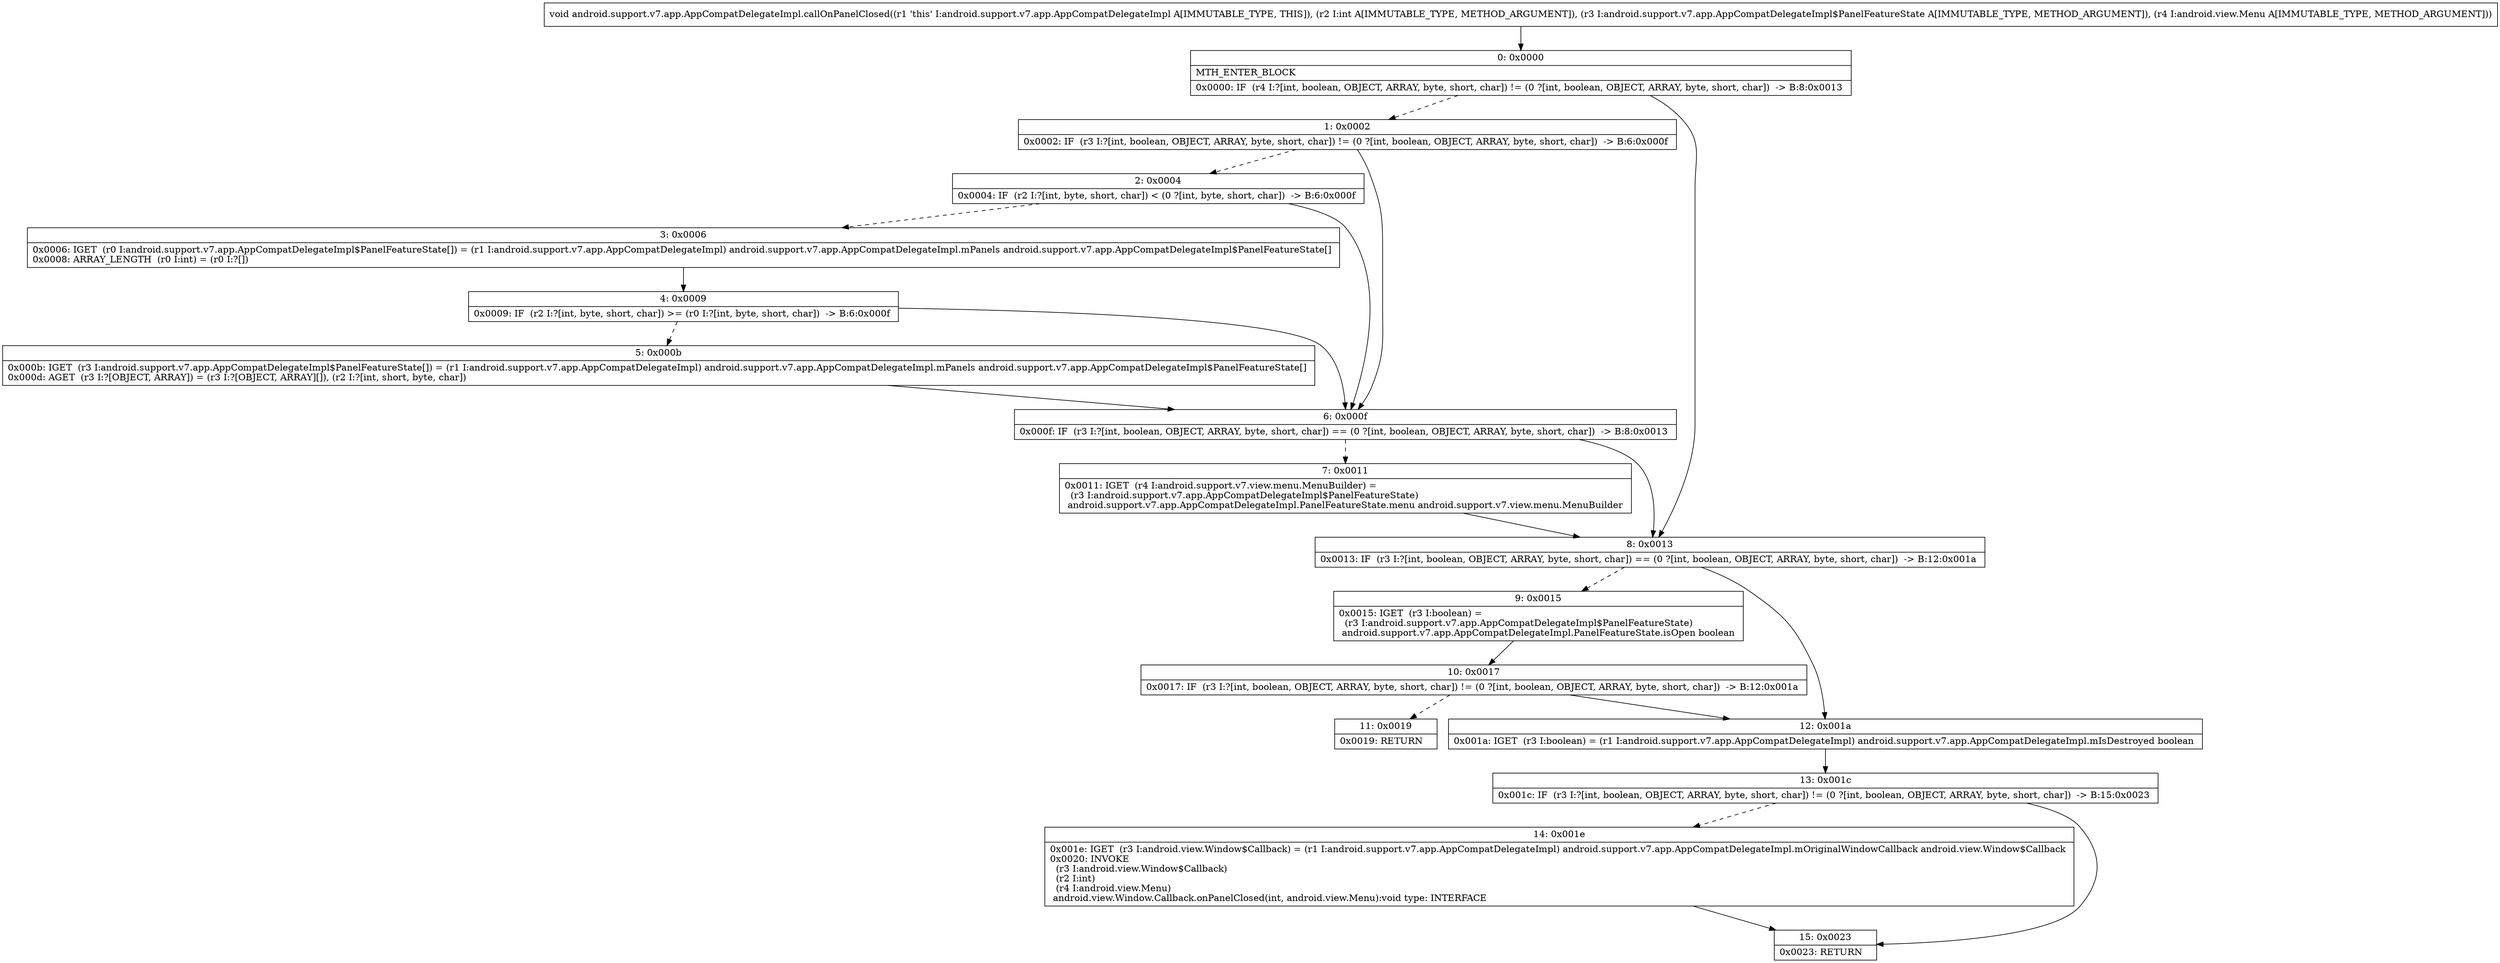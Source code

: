 digraph "CFG forandroid.support.v7.app.AppCompatDelegateImpl.callOnPanelClosed(ILandroid\/support\/v7\/app\/AppCompatDelegateImpl$PanelFeatureState;Landroid\/view\/Menu;)V" {
Node_0 [shape=record,label="{0\:\ 0x0000|MTH_ENTER_BLOCK\l|0x0000: IF  (r4 I:?[int, boolean, OBJECT, ARRAY, byte, short, char]) != (0 ?[int, boolean, OBJECT, ARRAY, byte, short, char])  \-\> B:8:0x0013 \l}"];
Node_1 [shape=record,label="{1\:\ 0x0002|0x0002: IF  (r3 I:?[int, boolean, OBJECT, ARRAY, byte, short, char]) != (0 ?[int, boolean, OBJECT, ARRAY, byte, short, char])  \-\> B:6:0x000f \l}"];
Node_2 [shape=record,label="{2\:\ 0x0004|0x0004: IF  (r2 I:?[int, byte, short, char]) \< (0 ?[int, byte, short, char])  \-\> B:6:0x000f \l}"];
Node_3 [shape=record,label="{3\:\ 0x0006|0x0006: IGET  (r0 I:android.support.v7.app.AppCompatDelegateImpl$PanelFeatureState[]) = (r1 I:android.support.v7.app.AppCompatDelegateImpl) android.support.v7.app.AppCompatDelegateImpl.mPanels android.support.v7.app.AppCompatDelegateImpl$PanelFeatureState[] \l0x0008: ARRAY_LENGTH  (r0 I:int) = (r0 I:?[]) \l}"];
Node_4 [shape=record,label="{4\:\ 0x0009|0x0009: IF  (r2 I:?[int, byte, short, char]) \>= (r0 I:?[int, byte, short, char])  \-\> B:6:0x000f \l}"];
Node_5 [shape=record,label="{5\:\ 0x000b|0x000b: IGET  (r3 I:android.support.v7.app.AppCompatDelegateImpl$PanelFeatureState[]) = (r1 I:android.support.v7.app.AppCompatDelegateImpl) android.support.v7.app.AppCompatDelegateImpl.mPanels android.support.v7.app.AppCompatDelegateImpl$PanelFeatureState[] \l0x000d: AGET  (r3 I:?[OBJECT, ARRAY]) = (r3 I:?[OBJECT, ARRAY][]), (r2 I:?[int, short, byte, char]) \l}"];
Node_6 [shape=record,label="{6\:\ 0x000f|0x000f: IF  (r3 I:?[int, boolean, OBJECT, ARRAY, byte, short, char]) == (0 ?[int, boolean, OBJECT, ARRAY, byte, short, char])  \-\> B:8:0x0013 \l}"];
Node_7 [shape=record,label="{7\:\ 0x0011|0x0011: IGET  (r4 I:android.support.v7.view.menu.MenuBuilder) = \l  (r3 I:android.support.v7.app.AppCompatDelegateImpl$PanelFeatureState)\l android.support.v7.app.AppCompatDelegateImpl.PanelFeatureState.menu android.support.v7.view.menu.MenuBuilder \l}"];
Node_8 [shape=record,label="{8\:\ 0x0013|0x0013: IF  (r3 I:?[int, boolean, OBJECT, ARRAY, byte, short, char]) == (0 ?[int, boolean, OBJECT, ARRAY, byte, short, char])  \-\> B:12:0x001a \l}"];
Node_9 [shape=record,label="{9\:\ 0x0015|0x0015: IGET  (r3 I:boolean) = \l  (r3 I:android.support.v7.app.AppCompatDelegateImpl$PanelFeatureState)\l android.support.v7.app.AppCompatDelegateImpl.PanelFeatureState.isOpen boolean \l}"];
Node_10 [shape=record,label="{10\:\ 0x0017|0x0017: IF  (r3 I:?[int, boolean, OBJECT, ARRAY, byte, short, char]) != (0 ?[int, boolean, OBJECT, ARRAY, byte, short, char])  \-\> B:12:0x001a \l}"];
Node_11 [shape=record,label="{11\:\ 0x0019|0x0019: RETURN   \l}"];
Node_12 [shape=record,label="{12\:\ 0x001a|0x001a: IGET  (r3 I:boolean) = (r1 I:android.support.v7.app.AppCompatDelegateImpl) android.support.v7.app.AppCompatDelegateImpl.mIsDestroyed boolean \l}"];
Node_13 [shape=record,label="{13\:\ 0x001c|0x001c: IF  (r3 I:?[int, boolean, OBJECT, ARRAY, byte, short, char]) != (0 ?[int, boolean, OBJECT, ARRAY, byte, short, char])  \-\> B:15:0x0023 \l}"];
Node_14 [shape=record,label="{14\:\ 0x001e|0x001e: IGET  (r3 I:android.view.Window$Callback) = (r1 I:android.support.v7.app.AppCompatDelegateImpl) android.support.v7.app.AppCompatDelegateImpl.mOriginalWindowCallback android.view.Window$Callback \l0x0020: INVOKE  \l  (r3 I:android.view.Window$Callback)\l  (r2 I:int)\l  (r4 I:android.view.Menu)\l android.view.Window.Callback.onPanelClosed(int, android.view.Menu):void type: INTERFACE \l}"];
Node_15 [shape=record,label="{15\:\ 0x0023|0x0023: RETURN   \l}"];
MethodNode[shape=record,label="{void android.support.v7.app.AppCompatDelegateImpl.callOnPanelClosed((r1 'this' I:android.support.v7.app.AppCompatDelegateImpl A[IMMUTABLE_TYPE, THIS]), (r2 I:int A[IMMUTABLE_TYPE, METHOD_ARGUMENT]), (r3 I:android.support.v7.app.AppCompatDelegateImpl$PanelFeatureState A[IMMUTABLE_TYPE, METHOD_ARGUMENT]), (r4 I:android.view.Menu A[IMMUTABLE_TYPE, METHOD_ARGUMENT])) }"];
MethodNode -> Node_0;
Node_0 -> Node_1[style=dashed];
Node_0 -> Node_8;
Node_1 -> Node_2[style=dashed];
Node_1 -> Node_6;
Node_2 -> Node_3[style=dashed];
Node_2 -> Node_6;
Node_3 -> Node_4;
Node_4 -> Node_5[style=dashed];
Node_4 -> Node_6;
Node_5 -> Node_6;
Node_6 -> Node_7[style=dashed];
Node_6 -> Node_8;
Node_7 -> Node_8;
Node_8 -> Node_9[style=dashed];
Node_8 -> Node_12;
Node_9 -> Node_10;
Node_10 -> Node_11[style=dashed];
Node_10 -> Node_12;
Node_12 -> Node_13;
Node_13 -> Node_14[style=dashed];
Node_13 -> Node_15;
Node_14 -> Node_15;
}

